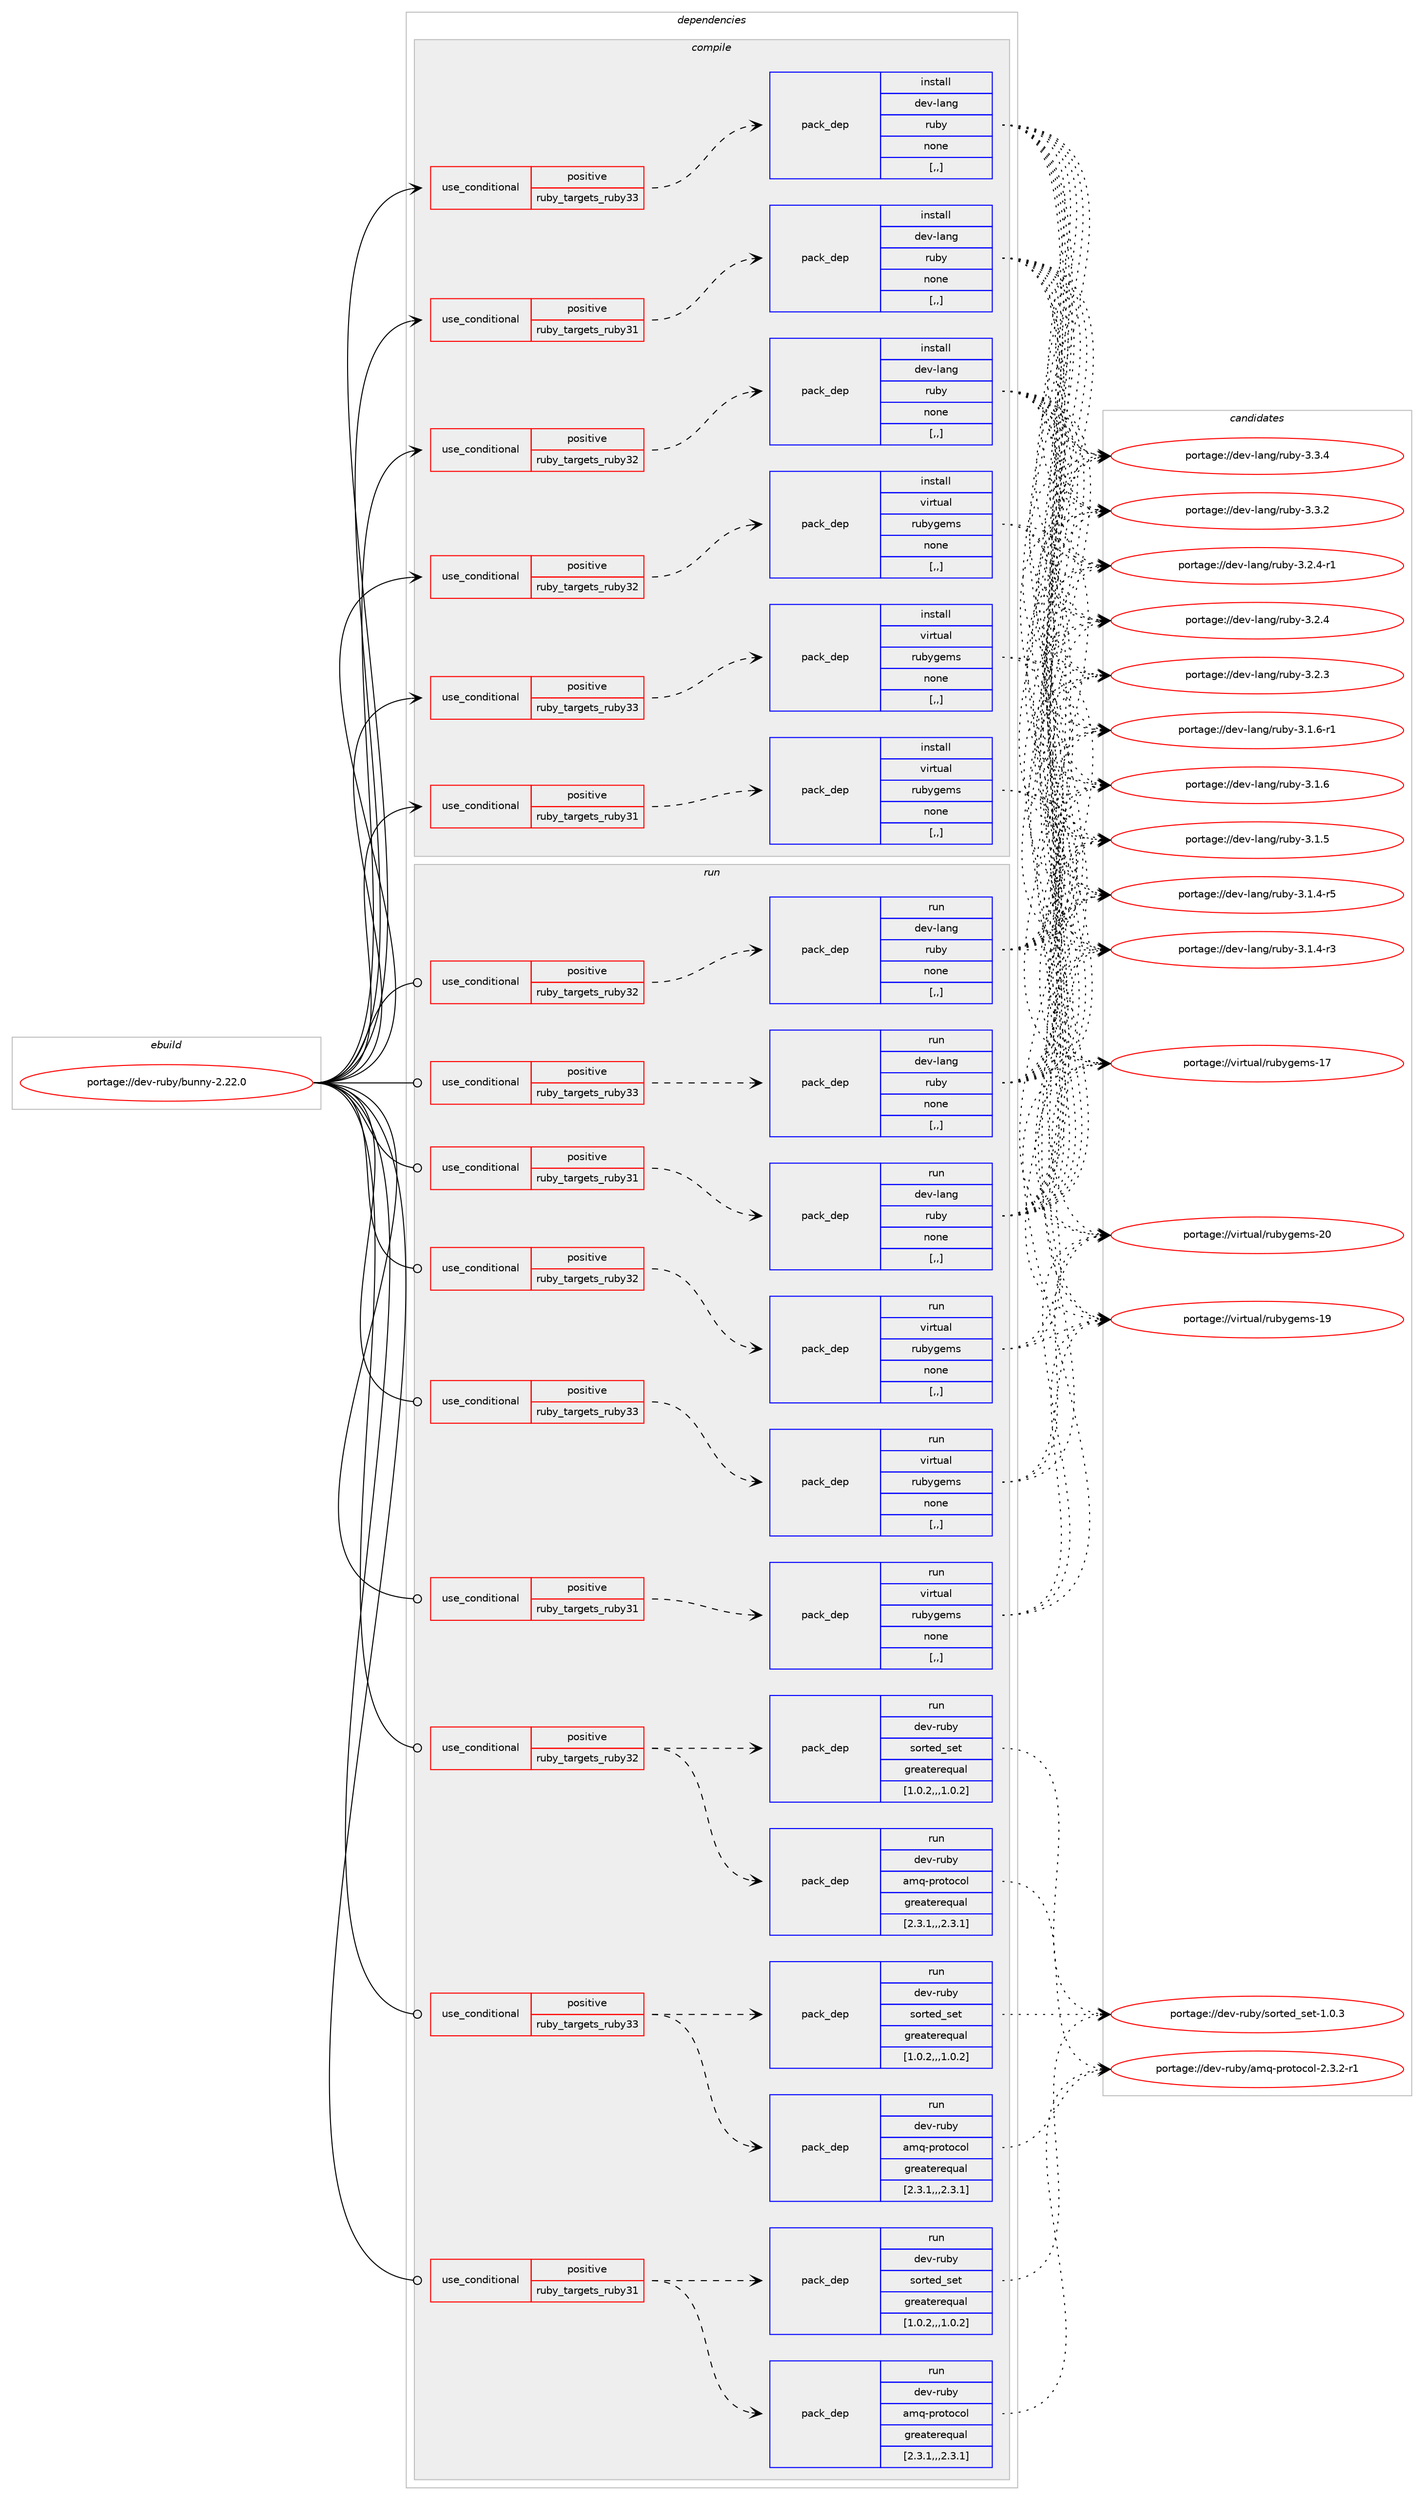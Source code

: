 digraph prolog {

# *************
# Graph options
# *************

newrank=true;
concentrate=true;
compound=true;
graph [rankdir=LR,fontname=Helvetica,fontsize=10,ranksep=1.5];#, ranksep=2.5, nodesep=0.2];
edge  [arrowhead=vee];
node  [fontname=Helvetica,fontsize=10];

# **********
# The ebuild
# **********

subgraph cluster_leftcol {
color=gray;
rank=same;
label=<<i>ebuild</i>>;
id [label="portage://dev-ruby/bunny-2.22.0", color=red, width=4, href="../dev-ruby/bunny-2.22.0.svg"];
}

# ****************
# The dependencies
# ****************

subgraph cluster_midcol {
color=gray;
label=<<i>dependencies</i>>;
subgraph cluster_compile {
fillcolor="#eeeeee";
style=filled;
label=<<i>compile</i>>;
subgraph cond45143 {
dependency178006 [label=<<TABLE BORDER="0" CELLBORDER="1" CELLSPACING="0" CELLPADDING="4"><TR><TD ROWSPAN="3" CELLPADDING="10">use_conditional</TD></TR><TR><TD>positive</TD></TR><TR><TD>ruby_targets_ruby31</TD></TR></TABLE>>, shape=none, color=red];
subgraph pack131584 {
dependency178007 [label=<<TABLE BORDER="0" CELLBORDER="1" CELLSPACING="0" CELLPADDING="4" WIDTH="220"><TR><TD ROWSPAN="6" CELLPADDING="30">pack_dep</TD></TR><TR><TD WIDTH="110">install</TD></TR><TR><TD>dev-lang</TD></TR><TR><TD>ruby</TD></TR><TR><TD>none</TD></TR><TR><TD>[,,]</TD></TR></TABLE>>, shape=none, color=blue];
}
dependency178006:e -> dependency178007:w [weight=20,style="dashed",arrowhead="vee"];
}
id:e -> dependency178006:w [weight=20,style="solid",arrowhead="vee"];
subgraph cond45144 {
dependency178008 [label=<<TABLE BORDER="0" CELLBORDER="1" CELLSPACING="0" CELLPADDING="4"><TR><TD ROWSPAN="3" CELLPADDING="10">use_conditional</TD></TR><TR><TD>positive</TD></TR><TR><TD>ruby_targets_ruby31</TD></TR></TABLE>>, shape=none, color=red];
subgraph pack131585 {
dependency178009 [label=<<TABLE BORDER="0" CELLBORDER="1" CELLSPACING="0" CELLPADDING="4" WIDTH="220"><TR><TD ROWSPAN="6" CELLPADDING="30">pack_dep</TD></TR><TR><TD WIDTH="110">install</TD></TR><TR><TD>virtual</TD></TR><TR><TD>rubygems</TD></TR><TR><TD>none</TD></TR><TR><TD>[,,]</TD></TR></TABLE>>, shape=none, color=blue];
}
dependency178008:e -> dependency178009:w [weight=20,style="dashed",arrowhead="vee"];
}
id:e -> dependency178008:w [weight=20,style="solid",arrowhead="vee"];
subgraph cond45145 {
dependency178010 [label=<<TABLE BORDER="0" CELLBORDER="1" CELLSPACING="0" CELLPADDING="4"><TR><TD ROWSPAN="3" CELLPADDING="10">use_conditional</TD></TR><TR><TD>positive</TD></TR><TR><TD>ruby_targets_ruby32</TD></TR></TABLE>>, shape=none, color=red];
subgraph pack131586 {
dependency178011 [label=<<TABLE BORDER="0" CELLBORDER="1" CELLSPACING="0" CELLPADDING="4" WIDTH="220"><TR><TD ROWSPAN="6" CELLPADDING="30">pack_dep</TD></TR><TR><TD WIDTH="110">install</TD></TR><TR><TD>dev-lang</TD></TR><TR><TD>ruby</TD></TR><TR><TD>none</TD></TR><TR><TD>[,,]</TD></TR></TABLE>>, shape=none, color=blue];
}
dependency178010:e -> dependency178011:w [weight=20,style="dashed",arrowhead="vee"];
}
id:e -> dependency178010:w [weight=20,style="solid",arrowhead="vee"];
subgraph cond45146 {
dependency178012 [label=<<TABLE BORDER="0" CELLBORDER="1" CELLSPACING="0" CELLPADDING="4"><TR><TD ROWSPAN="3" CELLPADDING="10">use_conditional</TD></TR><TR><TD>positive</TD></TR><TR><TD>ruby_targets_ruby32</TD></TR></TABLE>>, shape=none, color=red];
subgraph pack131587 {
dependency178013 [label=<<TABLE BORDER="0" CELLBORDER="1" CELLSPACING="0" CELLPADDING="4" WIDTH="220"><TR><TD ROWSPAN="6" CELLPADDING="30">pack_dep</TD></TR><TR><TD WIDTH="110">install</TD></TR><TR><TD>virtual</TD></TR><TR><TD>rubygems</TD></TR><TR><TD>none</TD></TR><TR><TD>[,,]</TD></TR></TABLE>>, shape=none, color=blue];
}
dependency178012:e -> dependency178013:w [weight=20,style="dashed",arrowhead="vee"];
}
id:e -> dependency178012:w [weight=20,style="solid",arrowhead="vee"];
subgraph cond45147 {
dependency178014 [label=<<TABLE BORDER="0" CELLBORDER="1" CELLSPACING="0" CELLPADDING="4"><TR><TD ROWSPAN="3" CELLPADDING="10">use_conditional</TD></TR><TR><TD>positive</TD></TR><TR><TD>ruby_targets_ruby33</TD></TR></TABLE>>, shape=none, color=red];
subgraph pack131588 {
dependency178015 [label=<<TABLE BORDER="0" CELLBORDER="1" CELLSPACING="0" CELLPADDING="4" WIDTH="220"><TR><TD ROWSPAN="6" CELLPADDING="30">pack_dep</TD></TR><TR><TD WIDTH="110">install</TD></TR><TR><TD>dev-lang</TD></TR><TR><TD>ruby</TD></TR><TR><TD>none</TD></TR><TR><TD>[,,]</TD></TR></TABLE>>, shape=none, color=blue];
}
dependency178014:e -> dependency178015:w [weight=20,style="dashed",arrowhead="vee"];
}
id:e -> dependency178014:w [weight=20,style="solid",arrowhead="vee"];
subgraph cond45148 {
dependency178016 [label=<<TABLE BORDER="0" CELLBORDER="1" CELLSPACING="0" CELLPADDING="4"><TR><TD ROWSPAN="3" CELLPADDING="10">use_conditional</TD></TR><TR><TD>positive</TD></TR><TR><TD>ruby_targets_ruby33</TD></TR></TABLE>>, shape=none, color=red];
subgraph pack131589 {
dependency178017 [label=<<TABLE BORDER="0" CELLBORDER="1" CELLSPACING="0" CELLPADDING="4" WIDTH="220"><TR><TD ROWSPAN="6" CELLPADDING="30">pack_dep</TD></TR><TR><TD WIDTH="110">install</TD></TR><TR><TD>virtual</TD></TR><TR><TD>rubygems</TD></TR><TR><TD>none</TD></TR><TR><TD>[,,]</TD></TR></TABLE>>, shape=none, color=blue];
}
dependency178016:e -> dependency178017:w [weight=20,style="dashed",arrowhead="vee"];
}
id:e -> dependency178016:w [weight=20,style="solid",arrowhead="vee"];
}
subgraph cluster_compileandrun {
fillcolor="#eeeeee";
style=filled;
label=<<i>compile and run</i>>;
}
subgraph cluster_run {
fillcolor="#eeeeee";
style=filled;
label=<<i>run</i>>;
subgraph cond45149 {
dependency178018 [label=<<TABLE BORDER="0" CELLBORDER="1" CELLSPACING="0" CELLPADDING="4"><TR><TD ROWSPAN="3" CELLPADDING="10">use_conditional</TD></TR><TR><TD>positive</TD></TR><TR><TD>ruby_targets_ruby31</TD></TR></TABLE>>, shape=none, color=red];
subgraph pack131590 {
dependency178019 [label=<<TABLE BORDER="0" CELLBORDER="1" CELLSPACING="0" CELLPADDING="4" WIDTH="220"><TR><TD ROWSPAN="6" CELLPADDING="30">pack_dep</TD></TR><TR><TD WIDTH="110">run</TD></TR><TR><TD>dev-lang</TD></TR><TR><TD>ruby</TD></TR><TR><TD>none</TD></TR><TR><TD>[,,]</TD></TR></TABLE>>, shape=none, color=blue];
}
dependency178018:e -> dependency178019:w [weight=20,style="dashed",arrowhead="vee"];
}
id:e -> dependency178018:w [weight=20,style="solid",arrowhead="odot"];
subgraph cond45150 {
dependency178020 [label=<<TABLE BORDER="0" CELLBORDER="1" CELLSPACING="0" CELLPADDING="4"><TR><TD ROWSPAN="3" CELLPADDING="10">use_conditional</TD></TR><TR><TD>positive</TD></TR><TR><TD>ruby_targets_ruby31</TD></TR></TABLE>>, shape=none, color=red];
subgraph pack131591 {
dependency178021 [label=<<TABLE BORDER="0" CELLBORDER="1" CELLSPACING="0" CELLPADDING="4" WIDTH="220"><TR><TD ROWSPAN="6" CELLPADDING="30">pack_dep</TD></TR><TR><TD WIDTH="110">run</TD></TR><TR><TD>dev-ruby</TD></TR><TR><TD>amq-protocol</TD></TR><TR><TD>greaterequal</TD></TR><TR><TD>[2.3.1,,,2.3.1]</TD></TR></TABLE>>, shape=none, color=blue];
}
dependency178020:e -> dependency178021:w [weight=20,style="dashed",arrowhead="vee"];
subgraph pack131592 {
dependency178022 [label=<<TABLE BORDER="0" CELLBORDER="1" CELLSPACING="0" CELLPADDING="4" WIDTH="220"><TR><TD ROWSPAN="6" CELLPADDING="30">pack_dep</TD></TR><TR><TD WIDTH="110">run</TD></TR><TR><TD>dev-ruby</TD></TR><TR><TD>sorted_set</TD></TR><TR><TD>greaterequal</TD></TR><TR><TD>[1.0.2,,,1.0.2]</TD></TR></TABLE>>, shape=none, color=blue];
}
dependency178020:e -> dependency178022:w [weight=20,style="dashed",arrowhead="vee"];
}
id:e -> dependency178020:w [weight=20,style="solid",arrowhead="odot"];
subgraph cond45151 {
dependency178023 [label=<<TABLE BORDER="0" CELLBORDER="1" CELLSPACING="0" CELLPADDING="4"><TR><TD ROWSPAN="3" CELLPADDING="10">use_conditional</TD></TR><TR><TD>positive</TD></TR><TR><TD>ruby_targets_ruby31</TD></TR></TABLE>>, shape=none, color=red];
subgraph pack131593 {
dependency178024 [label=<<TABLE BORDER="0" CELLBORDER="1" CELLSPACING="0" CELLPADDING="4" WIDTH="220"><TR><TD ROWSPAN="6" CELLPADDING="30">pack_dep</TD></TR><TR><TD WIDTH="110">run</TD></TR><TR><TD>virtual</TD></TR><TR><TD>rubygems</TD></TR><TR><TD>none</TD></TR><TR><TD>[,,]</TD></TR></TABLE>>, shape=none, color=blue];
}
dependency178023:e -> dependency178024:w [weight=20,style="dashed",arrowhead="vee"];
}
id:e -> dependency178023:w [weight=20,style="solid",arrowhead="odot"];
subgraph cond45152 {
dependency178025 [label=<<TABLE BORDER="0" CELLBORDER="1" CELLSPACING="0" CELLPADDING="4"><TR><TD ROWSPAN="3" CELLPADDING="10">use_conditional</TD></TR><TR><TD>positive</TD></TR><TR><TD>ruby_targets_ruby32</TD></TR></TABLE>>, shape=none, color=red];
subgraph pack131594 {
dependency178026 [label=<<TABLE BORDER="0" CELLBORDER="1" CELLSPACING="0" CELLPADDING="4" WIDTH="220"><TR><TD ROWSPAN="6" CELLPADDING="30">pack_dep</TD></TR><TR><TD WIDTH="110">run</TD></TR><TR><TD>dev-lang</TD></TR><TR><TD>ruby</TD></TR><TR><TD>none</TD></TR><TR><TD>[,,]</TD></TR></TABLE>>, shape=none, color=blue];
}
dependency178025:e -> dependency178026:w [weight=20,style="dashed",arrowhead="vee"];
}
id:e -> dependency178025:w [weight=20,style="solid",arrowhead="odot"];
subgraph cond45153 {
dependency178027 [label=<<TABLE BORDER="0" CELLBORDER="1" CELLSPACING="0" CELLPADDING="4"><TR><TD ROWSPAN="3" CELLPADDING="10">use_conditional</TD></TR><TR><TD>positive</TD></TR><TR><TD>ruby_targets_ruby32</TD></TR></TABLE>>, shape=none, color=red];
subgraph pack131595 {
dependency178028 [label=<<TABLE BORDER="0" CELLBORDER="1" CELLSPACING="0" CELLPADDING="4" WIDTH="220"><TR><TD ROWSPAN="6" CELLPADDING="30">pack_dep</TD></TR><TR><TD WIDTH="110">run</TD></TR><TR><TD>dev-ruby</TD></TR><TR><TD>amq-protocol</TD></TR><TR><TD>greaterequal</TD></TR><TR><TD>[2.3.1,,,2.3.1]</TD></TR></TABLE>>, shape=none, color=blue];
}
dependency178027:e -> dependency178028:w [weight=20,style="dashed",arrowhead="vee"];
subgraph pack131596 {
dependency178029 [label=<<TABLE BORDER="0" CELLBORDER="1" CELLSPACING="0" CELLPADDING="4" WIDTH="220"><TR><TD ROWSPAN="6" CELLPADDING="30">pack_dep</TD></TR><TR><TD WIDTH="110">run</TD></TR><TR><TD>dev-ruby</TD></TR><TR><TD>sorted_set</TD></TR><TR><TD>greaterequal</TD></TR><TR><TD>[1.0.2,,,1.0.2]</TD></TR></TABLE>>, shape=none, color=blue];
}
dependency178027:e -> dependency178029:w [weight=20,style="dashed",arrowhead="vee"];
}
id:e -> dependency178027:w [weight=20,style="solid",arrowhead="odot"];
subgraph cond45154 {
dependency178030 [label=<<TABLE BORDER="0" CELLBORDER="1" CELLSPACING="0" CELLPADDING="4"><TR><TD ROWSPAN="3" CELLPADDING="10">use_conditional</TD></TR><TR><TD>positive</TD></TR><TR><TD>ruby_targets_ruby32</TD></TR></TABLE>>, shape=none, color=red];
subgraph pack131597 {
dependency178031 [label=<<TABLE BORDER="0" CELLBORDER="1" CELLSPACING="0" CELLPADDING="4" WIDTH="220"><TR><TD ROWSPAN="6" CELLPADDING="30">pack_dep</TD></TR><TR><TD WIDTH="110">run</TD></TR><TR><TD>virtual</TD></TR><TR><TD>rubygems</TD></TR><TR><TD>none</TD></TR><TR><TD>[,,]</TD></TR></TABLE>>, shape=none, color=blue];
}
dependency178030:e -> dependency178031:w [weight=20,style="dashed",arrowhead="vee"];
}
id:e -> dependency178030:w [weight=20,style="solid",arrowhead="odot"];
subgraph cond45155 {
dependency178032 [label=<<TABLE BORDER="0" CELLBORDER="1" CELLSPACING="0" CELLPADDING="4"><TR><TD ROWSPAN="3" CELLPADDING="10">use_conditional</TD></TR><TR><TD>positive</TD></TR><TR><TD>ruby_targets_ruby33</TD></TR></TABLE>>, shape=none, color=red];
subgraph pack131598 {
dependency178033 [label=<<TABLE BORDER="0" CELLBORDER="1" CELLSPACING="0" CELLPADDING="4" WIDTH="220"><TR><TD ROWSPAN="6" CELLPADDING="30">pack_dep</TD></TR><TR><TD WIDTH="110">run</TD></TR><TR><TD>dev-lang</TD></TR><TR><TD>ruby</TD></TR><TR><TD>none</TD></TR><TR><TD>[,,]</TD></TR></TABLE>>, shape=none, color=blue];
}
dependency178032:e -> dependency178033:w [weight=20,style="dashed",arrowhead="vee"];
}
id:e -> dependency178032:w [weight=20,style="solid",arrowhead="odot"];
subgraph cond45156 {
dependency178034 [label=<<TABLE BORDER="0" CELLBORDER="1" CELLSPACING="0" CELLPADDING="4"><TR><TD ROWSPAN="3" CELLPADDING="10">use_conditional</TD></TR><TR><TD>positive</TD></TR><TR><TD>ruby_targets_ruby33</TD></TR></TABLE>>, shape=none, color=red];
subgraph pack131599 {
dependency178035 [label=<<TABLE BORDER="0" CELLBORDER="1" CELLSPACING="0" CELLPADDING="4" WIDTH="220"><TR><TD ROWSPAN="6" CELLPADDING="30">pack_dep</TD></TR><TR><TD WIDTH="110">run</TD></TR><TR><TD>dev-ruby</TD></TR><TR><TD>amq-protocol</TD></TR><TR><TD>greaterequal</TD></TR><TR><TD>[2.3.1,,,2.3.1]</TD></TR></TABLE>>, shape=none, color=blue];
}
dependency178034:e -> dependency178035:w [weight=20,style="dashed",arrowhead="vee"];
subgraph pack131600 {
dependency178036 [label=<<TABLE BORDER="0" CELLBORDER="1" CELLSPACING="0" CELLPADDING="4" WIDTH="220"><TR><TD ROWSPAN="6" CELLPADDING="30">pack_dep</TD></TR><TR><TD WIDTH="110">run</TD></TR><TR><TD>dev-ruby</TD></TR><TR><TD>sorted_set</TD></TR><TR><TD>greaterequal</TD></TR><TR><TD>[1.0.2,,,1.0.2]</TD></TR></TABLE>>, shape=none, color=blue];
}
dependency178034:e -> dependency178036:w [weight=20,style="dashed",arrowhead="vee"];
}
id:e -> dependency178034:w [weight=20,style="solid",arrowhead="odot"];
subgraph cond45157 {
dependency178037 [label=<<TABLE BORDER="0" CELLBORDER="1" CELLSPACING="0" CELLPADDING="4"><TR><TD ROWSPAN="3" CELLPADDING="10">use_conditional</TD></TR><TR><TD>positive</TD></TR><TR><TD>ruby_targets_ruby33</TD></TR></TABLE>>, shape=none, color=red];
subgraph pack131601 {
dependency178038 [label=<<TABLE BORDER="0" CELLBORDER="1" CELLSPACING="0" CELLPADDING="4" WIDTH="220"><TR><TD ROWSPAN="6" CELLPADDING="30">pack_dep</TD></TR><TR><TD WIDTH="110">run</TD></TR><TR><TD>virtual</TD></TR><TR><TD>rubygems</TD></TR><TR><TD>none</TD></TR><TR><TD>[,,]</TD></TR></TABLE>>, shape=none, color=blue];
}
dependency178037:e -> dependency178038:w [weight=20,style="dashed",arrowhead="vee"];
}
id:e -> dependency178037:w [weight=20,style="solid",arrowhead="odot"];
}
}

# **************
# The candidates
# **************

subgraph cluster_choices {
rank=same;
color=gray;
label=<<i>candidates</i>>;

subgraph choice131584 {
color=black;
nodesep=1;
choice10010111845108971101034711411798121455146514652 [label="portage://dev-lang/ruby-3.3.4", color=red, width=4,href="../dev-lang/ruby-3.3.4.svg"];
choice10010111845108971101034711411798121455146514650 [label="portage://dev-lang/ruby-3.3.2", color=red, width=4,href="../dev-lang/ruby-3.3.2.svg"];
choice100101118451089711010347114117981214551465046524511449 [label="portage://dev-lang/ruby-3.2.4-r1", color=red, width=4,href="../dev-lang/ruby-3.2.4-r1.svg"];
choice10010111845108971101034711411798121455146504652 [label="portage://dev-lang/ruby-3.2.4", color=red, width=4,href="../dev-lang/ruby-3.2.4.svg"];
choice10010111845108971101034711411798121455146504651 [label="portage://dev-lang/ruby-3.2.3", color=red, width=4,href="../dev-lang/ruby-3.2.3.svg"];
choice100101118451089711010347114117981214551464946544511449 [label="portage://dev-lang/ruby-3.1.6-r1", color=red, width=4,href="../dev-lang/ruby-3.1.6-r1.svg"];
choice10010111845108971101034711411798121455146494654 [label="portage://dev-lang/ruby-3.1.6", color=red, width=4,href="../dev-lang/ruby-3.1.6.svg"];
choice10010111845108971101034711411798121455146494653 [label="portage://dev-lang/ruby-3.1.5", color=red, width=4,href="../dev-lang/ruby-3.1.5.svg"];
choice100101118451089711010347114117981214551464946524511453 [label="portage://dev-lang/ruby-3.1.4-r5", color=red, width=4,href="../dev-lang/ruby-3.1.4-r5.svg"];
choice100101118451089711010347114117981214551464946524511451 [label="portage://dev-lang/ruby-3.1.4-r3", color=red, width=4,href="../dev-lang/ruby-3.1.4-r3.svg"];
dependency178007:e -> choice10010111845108971101034711411798121455146514652:w [style=dotted,weight="100"];
dependency178007:e -> choice10010111845108971101034711411798121455146514650:w [style=dotted,weight="100"];
dependency178007:e -> choice100101118451089711010347114117981214551465046524511449:w [style=dotted,weight="100"];
dependency178007:e -> choice10010111845108971101034711411798121455146504652:w [style=dotted,weight="100"];
dependency178007:e -> choice10010111845108971101034711411798121455146504651:w [style=dotted,weight="100"];
dependency178007:e -> choice100101118451089711010347114117981214551464946544511449:w [style=dotted,weight="100"];
dependency178007:e -> choice10010111845108971101034711411798121455146494654:w [style=dotted,weight="100"];
dependency178007:e -> choice10010111845108971101034711411798121455146494653:w [style=dotted,weight="100"];
dependency178007:e -> choice100101118451089711010347114117981214551464946524511453:w [style=dotted,weight="100"];
dependency178007:e -> choice100101118451089711010347114117981214551464946524511451:w [style=dotted,weight="100"];
}
subgraph choice131585 {
color=black;
nodesep=1;
choice118105114116117971084711411798121103101109115455048 [label="portage://virtual/rubygems-20", color=red, width=4,href="../virtual/rubygems-20.svg"];
choice118105114116117971084711411798121103101109115454957 [label="portage://virtual/rubygems-19", color=red, width=4,href="../virtual/rubygems-19.svg"];
choice118105114116117971084711411798121103101109115454955 [label="portage://virtual/rubygems-17", color=red, width=4,href="../virtual/rubygems-17.svg"];
dependency178009:e -> choice118105114116117971084711411798121103101109115455048:w [style=dotted,weight="100"];
dependency178009:e -> choice118105114116117971084711411798121103101109115454957:w [style=dotted,weight="100"];
dependency178009:e -> choice118105114116117971084711411798121103101109115454955:w [style=dotted,weight="100"];
}
subgraph choice131586 {
color=black;
nodesep=1;
choice10010111845108971101034711411798121455146514652 [label="portage://dev-lang/ruby-3.3.4", color=red, width=4,href="../dev-lang/ruby-3.3.4.svg"];
choice10010111845108971101034711411798121455146514650 [label="portage://dev-lang/ruby-3.3.2", color=red, width=4,href="../dev-lang/ruby-3.3.2.svg"];
choice100101118451089711010347114117981214551465046524511449 [label="portage://dev-lang/ruby-3.2.4-r1", color=red, width=4,href="../dev-lang/ruby-3.2.4-r1.svg"];
choice10010111845108971101034711411798121455146504652 [label="portage://dev-lang/ruby-3.2.4", color=red, width=4,href="../dev-lang/ruby-3.2.4.svg"];
choice10010111845108971101034711411798121455146504651 [label="portage://dev-lang/ruby-3.2.3", color=red, width=4,href="../dev-lang/ruby-3.2.3.svg"];
choice100101118451089711010347114117981214551464946544511449 [label="portage://dev-lang/ruby-3.1.6-r1", color=red, width=4,href="../dev-lang/ruby-3.1.6-r1.svg"];
choice10010111845108971101034711411798121455146494654 [label="portage://dev-lang/ruby-3.1.6", color=red, width=4,href="../dev-lang/ruby-3.1.6.svg"];
choice10010111845108971101034711411798121455146494653 [label="portage://dev-lang/ruby-3.1.5", color=red, width=4,href="../dev-lang/ruby-3.1.5.svg"];
choice100101118451089711010347114117981214551464946524511453 [label="portage://dev-lang/ruby-3.1.4-r5", color=red, width=4,href="../dev-lang/ruby-3.1.4-r5.svg"];
choice100101118451089711010347114117981214551464946524511451 [label="portage://dev-lang/ruby-3.1.4-r3", color=red, width=4,href="../dev-lang/ruby-3.1.4-r3.svg"];
dependency178011:e -> choice10010111845108971101034711411798121455146514652:w [style=dotted,weight="100"];
dependency178011:e -> choice10010111845108971101034711411798121455146514650:w [style=dotted,weight="100"];
dependency178011:e -> choice100101118451089711010347114117981214551465046524511449:w [style=dotted,weight="100"];
dependency178011:e -> choice10010111845108971101034711411798121455146504652:w [style=dotted,weight="100"];
dependency178011:e -> choice10010111845108971101034711411798121455146504651:w [style=dotted,weight="100"];
dependency178011:e -> choice100101118451089711010347114117981214551464946544511449:w [style=dotted,weight="100"];
dependency178011:e -> choice10010111845108971101034711411798121455146494654:w [style=dotted,weight="100"];
dependency178011:e -> choice10010111845108971101034711411798121455146494653:w [style=dotted,weight="100"];
dependency178011:e -> choice100101118451089711010347114117981214551464946524511453:w [style=dotted,weight="100"];
dependency178011:e -> choice100101118451089711010347114117981214551464946524511451:w [style=dotted,weight="100"];
}
subgraph choice131587 {
color=black;
nodesep=1;
choice118105114116117971084711411798121103101109115455048 [label="portage://virtual/rubygems-20", color=red, width=4,href="../virtual/rubygems-20.svg"];
choice118105114116117971084711411798121103101109115454957 [label="portage://virtual/rubygems-19", color=red, width=4,href="../virtual/rubygems-19.svg"];
choice118105114116117971084711411798121103101109115454955 [label="portage://virtual/rubygems-17", color=red, width=4,href="../virtual/rubygems-17.svg"];
dependency178013:e -> choice118105114116117971084711411798121103101109115455048:w [style=dotted,weight="100"];
dependency178013:e -> choice118105114116117971084711411798121103101109115454957:w [style=dotted,weight="100"];
dependency178013:e -> choice118105114116117971084711411798121103101109115454955:w [style=dotted,weight="100"];
}
subgraph choice131588 {
color=black;
nodesep=1;
choice10010111845108971101034711411798121455146514652 [label="portage://dev-lang/ruby-3.3.4", color=red, width=4,href="../dev-lang/ruby-3.3.4.svg"];
choice10010111845108971101034711411798121455146514650 [label="portage://dev-lang/ruby-3.3.2", color=red, width=4,href="../dev-lang/ruby-3.3.2.svg"];
choice100101118451089711010347114117981214551465046524511449 [label="portage://dev-lang/ruby-3.2.4-r1", color=red, width=4,href="../dev-lang/ruby-3.2.4-r1.svg"];
choice10010111845108971101034711411798121455146504652 [label="portage://dev-lang/ruby-3.2.4", color=red, width=4,href="../dev-lang/ruby-3.2.4.svg"];
choice10010111845108971101034711411798121455146504651 [label="portage://dev-lang/ruby-3.2.3", color=red, width=4,href="../dev-lang/ruby-3.2.3.svg"];
choice100101118451089711010347114117981214551464946544511449 [label="portage://dev-lang/ruby-3.1.6-r1", color=red, width=4,href="../dev-lang/ruby-3.1.6-r1.svg"];
choice10010111845108971101034711411798121455146494654 [label="portage://dev-lang/ruby-3.1.6", color=red, width=4,href="../dev-lang/ruby-3.1.6.svg"];
choice10010111845108971101034711411798121455146494653 [label="portage://dev-lang/ruby-3.1.5", color=red, width=4,href="../dev-lang/ruby-3.1.5.svg"];
choice100101118451089711010347114117981214551464946524511453 [label="portage://dev-lang/ruby-3.1.4-r5", color=red, width=4,href="../dev-lang/ruby-3.1.4-r5.svg"];
choice100101118451089711010347114117981214551464946524511451 [label="portage://dev-lang/ruby-3.1.4-r3", color=red, width=4,href="../dev-lang/ruby-3.1.4-r3.svg"];
dependency178015:e -> choice10010111845108971101034711411798121455146514652:w [style=dotted,weight="100"];
dependency178015:e -> choice10010111845108971101034711411798121455146514650:w [style=dotted,weight="100"];
dependency178015:e -> choice100101118451089711010347114117981214551465046524511449:w [style=dotted,weight="100"];
dependency178015:e -> choice10010111845108971101034711411798121455146504652:w [style=dotted,weight="100"];
dependency178015:e -> choice10010111845108971101034711411798121455146504651:w [style=dotted,weight="100"];
dependency178015:e -> choice100101118451089711010347114117981214551464946544511449:w [style=dotted,weight="100"];
dependency178015:e -> choice10010111845108971101034711411798121455146494654:w [style=dotted,weight="100"];
dependency178015:e -> choice10010111845108971101034711411798121455146494653:w [style=dotted,weight="100"];
dependency178015:e -> choice100101118451089711010347114117981214551464946524511453:w [style=dotted,weight="100"];
dependency178015:e -> choice100101118451089711010347114117981214551464946524511451:w [style=dotted,weight="100"];
}
subgraph choice131589 {
color=black;
nodesep=1;
choice118105114116117971084711411798121103101109115455048 [label="portage://virtual/rubygems-20", color=red, width=4,href="../virtual/rubygems-20.svg"];
choice118105114116117971084711411798121103101109115454957 [label="portage://virtual/rubygems-19", color=red, width=4,href="../virtual/rubygems-19.svg"];
choice118105114116117971084711411798121103101109115454955 [label="portage://virtual/rubygems-17", color=red, width=4,href="../virtual/rubygems-17.svg"];
dependency178017:e -> choice118105114116117971084711411798121103101109115455048:w [style=dotted,weight="100"];
dependency178017:e -> choice118105114116117971084711411798121103101109115454957:w [style=dotted,weight="100"];
dependency178017:e -> choice118105114116117971084711411798121103101109115454955:w [style=dotted,weight="100"];
}
subgraph choice131590 {
color=black;
nodesep=1;
choice10010111845108971101034711411798121455146514652 [label="portage://dev-lang/ruby-3.3.4", color=red, width=4,href="../dev-lang/ruby-3.3.4.svg"];
choice10010111845108971101034711411798121455146514650 [label="portage://dev-lang/ruby-3.3.2", color=red, width=4,href="../dev-lang/ruby-3.3.2.svg"];
choice100101118451089711010347114117981214551465046524511449 [label="portage://dev-lang/ruby-3.2.4-r1", color=red, width=4,href="../dev-lang/ruby-3.2.4-r1.svg"];
choice10010111845108971101034711411798121455146504652 [label="portage://dev-lang/ruby-3.2.4", color=red, width=4,href="../dev-lang/ruby-3.2.4.svg"];
choice10010111845108971101034711411798121455146504651 [label="portage://dev-lang/ruby-3.2.3", color=red, width=4,href="../dev-lang/ruby-3.2.3.svg"];
choice100101118451089711010347114117981214551464946544511449 [label="portage://dev-lang/ruby-3.1.6-r1", color=red, width=4,href="../dev-lang/ruby-3.1.6-r1.svg"];
choice10010111845108971101034711411798121455146494654 [label="portage://dev-lang/ruby-3.1.6", color=red, width=4,href="../dev-lang/ruby-3.1.6.svg"];
choice10010111845108971101034711411798121455146494653 [label="portage://dev-lang/ruby-3.1.5", color=red, width=4,href="../dev-lang/ruby-3.1.5.svg"];
choice100101118451089711010347114117981214551464946524511453 [label="portage://dev-lang/ruby-3.1.4-r5", color=red, width=4,href="../dev-lang/ruby-3.1.4-r5.svg"];
choice100101118451089711010347114117981214551464946524511451 [label="portage://dev-lang/ruby-3.1.4-r3", color=red, width=4,href="../dev-lang/ruby-3.1.4-r3.svg"];
dependency178019:e -> choice10010111845108971101034711411798121455146514652:w [style=dotted,weight="100"];
dependency178019:e -> choice10010111845108971101034711411798121455146514650:w [style=dotted,weight="100"];
dependency178019:e -> choice100101118451089711010347114117981214551465046524511449:w [style=dotted,weight="100"];
dependency178019:e -> choice10010111845108971101034711411798121455146504652:w [style=dotted,weight="100"];
dependency178019:e -> choice10010111845108971101034711411798121455146504651:w [style=dotted,weight="100"];
dependency178019:e -> choice100101118451089711010347114117981214551464946544511449:w [style=dotted,weight="100"];
dependency178019:e -> choice10010111845108971101034711411798121455146494654:w [style=dotted,weight="100"];
dependency178019:e -> choice10010111845108971101034711411798121455146494653:w [style=dotted,weight="100"];
dependency178019:e -> choice100101118451089711010347114117981214551464946524511453:w [style=dotted,weight="100"];
dependency178019:e -> choice100101118451089711010347114117981214551464946524511451:w [style=dotted,weight="100"];
}
subgraph choice131591 {
color=black;
nodesep=1;
choice1001011184511411798121479710911345112114111116111991111084550465146504511449 [label="portage://dev-ruby/amq-protocol-2.3.2-r1", color=red, width=4,href="../dev-ruby/amq-protocol-2.3.2-r1.svg"];
dependency178021:e -> choice1001011184511411798121479710911345112114111116111991111084550465146504511449:w [style=dotted,weight="100"];
}
subgraph choice131592 {
color=black;
nodesep=1;
choice10010111845114117981214711511111411610110095115101116454946484651 [label="portage://dev-ruby/sorted_set-1.0.3", color=red, width=4,href="../dev-ruby/sorted_set-1.0.3.svg"];
dependency178022:e -> choice10010111845114117981214711511111411610110095115101116454946484651:w [style=dotted,weight="100"];
}
subgraph choice131593 {
color=black;
nodesep=1;
choice118105114116117971084711411798121103101109115455048 [label="portage://virtual/rubygems-20", color=red, width=4,href="../virtual/rubygems-20.svg"];
choice118105114116117971084711411798121103101109115454957 [label="portage://virtual/rubygems-19", color=red, width=4,href="../virtual/rubygems-19.svg"];
choice118105114116117971084711411798121103101109115454955 [label="portage://virtual/rubygems-17", color=red, width=4,href="../virtual/rubygems-17.svg"];
dependency178024:e -> choice118105114116117971084711411798121103101109115455048:w [style=dotted,weight="100"];
dependency178024:e -> choice118105114116117971084711411798121103101109115454957:w [style=dotted,weight="100"];
dependency178024:e -> choice118105114116117971084711411798121103101109115454955:w [style=dotted,weight="100"];
}
subgraph choice131594 {
color=black;
nodesep=1;
choice10010111845108971101034711411798121455146514652 [label="portage://dev-lang/ruby-3.3.4", color=red, width=4,href="../dev-lang/ruby-3.3.4.svg"];
choice10010111845108971101034711411798121455146514650 [label="portage://dev-lang/ruby-3.3.2", color=red, width=4,href="../dev-lang/ruby-3.3.2.svg"];
choice100101118451089711010347114117981214551465046524511449 [label="portage://dev-lang/ruby-3.2.4-r1", color=red, width=4,href="../dev-lang/ruby-3.2.4-r1.svg"];
choice10010111845108971101034711411798121455146504652 [label="portage://dev-lang/ruby-3.2.4", color=red, width=4,href="../dev-lang/ruby-3.2.4.svg"];
choice10010111845108971101034711411798121455146504651 [label="portage://dev-lang/ruby-3.2.3", color=red, width=4,href="../dev-lang/ruby-3.2.3.svg"];
choice100101118451089711010347114117981214551464946544511449 [label="portage://dev-lang/ruby-3.1.6-r1", color=red, width=4,href="../dev-lang/ruby-3.1.6-r1.svg"];
choice10010111845108971101034711411798121455146494654 [label="portage://dev-lang/ruby-3.1.6", color=red, width=4,href="../dev-lang/ruby-3.1.6.svg"];
choice10010111845108971101034711411798121455146494653 [label="portage://dev-lang/ruby-3.1.5", color=red, width=4,href="../dev-lang/ruby-3.1.5.svg"];
choice100101118451089711010347114117981214551464946524511453 [label="portage://dev-lang/ruby-3.1.4-r5", color=red, width=4,href="../dev-lang/ruby-3.1.4-r5.svg"];
choice100101118451089711010347114117981214551464946524511451 [label="portage://dev-lang/ruby-3.1.4-r3", color=red, width=4,href="../dev-lang/ruby-3.1.4-r3.svg"];
dependency178026:e -> choice10010111845108971101034711411798121455146514652:w [style=dotted,weight="100"];
dependency178026:e -> choice10010111845108971101034711411798121455146514650:w [style=dotted,weight="100"];
dependency178026:e -> choice100101118451089711010347114117981214551465046524511449:w [style=dotted,weight="100"];
dependency178026:e -> choice10010111845108971101034711411798121455146504652:w [style=dotted,weight="100"];
dependency178026:e -> choice10010111845108971101034711411798121455146504651:w [style=dotted,weight="100"];
dependency178026:e -> choice100101118451089711010347114117981214551464946544511449:w [style=dotted,weight="100"];
dependency178026:e -> choice10010111845108971101034711411798121455146494654:w [style=dotted,weight="100"];
dependency178026:e -> choice10010111845108971101034711411798121455146494653:w [style=dotted,weight="100"];
dependency178026:e -> choice100101118451089711010347114117981214551464946524511453:w [style=dotted,weight="100"];
dependency178026:e -> choice100101118451089711010347114117981214551464946524511451:w [style=dotted,weight="100"];
}
subgraph choice131595 {
color=black;
nodesep=1;
choice1001011184511411798121479710911345112114111116111991111084550465146504511449 [label="portage://dev-ruby/amq-protocol-2.3.2-r1", color=red, width=4,href="../dev-ruby/amq-protocol-2.3.2-r1.svg"];
dependency178028:e -> choice1001011184511411798121479710911345112114111116111991111084550465146504511449:w [style=dotted,weight="100"];
}
subgraph choice131596 {
color=black;
nodesep=1;
choice10010111845114117981214711511111411610110095115101116454946484651 [label="portage://dev-ruby/sorted_set-1.0.3", color=red, width=4,href="../dev-ruby/sorted_set-1.0.3.svg"];
dependency178029:e -> choice10010111845114117981214711511111411610110095115101116454946484651:w [style=dotted,weight="100"];
}
subgraph choice131597 {
color=black;
nodesep=1;
choice118105114116117971084711411798121103101109115455048 [label="portage://virtual/rubygems-20", color=red, width=4,href="../virtual/rubygems-20.svg"];
choice118105114116117971084711411798121103101109115454957 [label="portage://virtual/rubygems-19", color=red, width=4,href="../virtual/rubygems-19.svg"];
choice118105114116117971084711411798121103101109115454955 [label="portage://virtual/rubygems-17", color=red, width=4,href="../virtual/rubygems-17.svg"];
dependency178031:e -> choice118105114116117971084711411798121103101109115455048:w [style=dotted,weight="100"];
dependency178031:e -> choice118105114116117971084711411798121103101109115454957:w [style=dotted,weight="100"];
dependency178031:e -> choice118105114116117971084711411798121103101109115454955:w [style=dotted,weight="100"];
}
subgraph choice131598 {
color=black;
nodesep=1;
choice10010111845108971101034711411798121455146514652 [label="portage://dev-lang/ruby-3.3.4", color=red, width=4,href="../dev-lang/ruby-3.3.4.svg"];
choice10010111845108971101034711411798121455146514650 [label="portage://dev-lang/ruby-3.3.2", color=red, width=4,href="../dev-lang/ruby-3.3.2.svg"];
choice100101118451089711010347114117981214551465046524511449 [label="portage://dev-lang/ruby-3.2.4-r1", color=red, width=4,href="../dev-lang/ruby-3.2.4-r1.svg"];
choice10010111845108971101034711411798121455146504652 [label="portage://dev-lang/ruby-3.2.4", color=red, width=4,href="../dev-lang/ruby-3.2.4.svg"];
choice10010111845108971101034711411798121455146504651 [label="portage://dev-lang/ruby-3.2.3", color=red, width=4,href="../dev-lang/ruby-3.2.3.svg"];
choice100101118451089711010347114117981214551464946544511449 [label="portage://dev-lang/ruby-3.1.6-r1", color=red, width=4,href="../dev-lang/ruby-3.1.6-r1.svg"];
choice10010111845108971101034711411798121455146494654 [label="portage://dev-lang/ruby-3.1.6", color=red, width=4,href="../dev-lang/ruby-3.1.6.svg"];
choice10010111845108971101034711411798121455146494653 [label="portage://dev-lang/ruby-3.1.5", color=red, width=4,href="../dev-lang/ruby-3.1.5.svg"];
choice100101118451089711010347114117981214551464946524511453 [label="portage://dev-lang/ruby-3.1.4-r5", color=red, width=4,href="../dev-lang/ruby-3.1.4-r5.svg"];
choice100101118451089711010347114117981214551464946524511451 [label="portage://dev-lang/ruby-3.1.4-r3", color=red, width=4,href="../dev-lang/ruby-3.1.4-r3.svg"];
dependency178033:e -> choice10010111845108971101034711411798121455146514652:w [style=dotted,weight="100"];
dependency178033:e -> choice10010111845108971101034711411798121455146514650:w [style=dotted,weight="100"];
dependency178033:e -> choice100101118451089711010347114117981214551465046524511449:w [style=dotted,weight="100"];
dependency178033:e -> choice10010111845108971101034711411798121455146504652:w [style=dotted,weight="100"];
dependency178033:e -> choice10010111845108971101034711411798121455146504651:w [style=dotted,weight="100"];
dependency178033:e -> choice100101118451089711010347114117981214551464946544511449:w [style=dotted,weight="100"];
dependency178033:e -> choice10010111845108971101034711411798121455146494654:w [style=dotted,weight="100"];
dependency178033:e -> choice10010111845108971101034711411798121455146494653:w [style=dotted,weight="100"];
dependency178033:e -> choice100101118451089711010347114117981214551464946524511453:w [style=dotted,weight="100"];
dependency178033:e -> choice100101118451089711010347114117981214551464946524511451:w [style=dotted,weight="100"];
}
subgraph choice131599 {
color=black;
nodesep=1;
choice1001011184511411798121479710911345112114111116111991111084550465146504511449 [label="portage://dev-ruby/amq-protocol-2.3.2-r1", color=red, width=4,href="../dev-ruby/amq-protocol-2.3.2-r1.svg"];
dependency178035:e -> choice1001011184511411798121479710911345112114111116111991111084550465146504511449:w [style=dotted,weight="100"];
}
subgraph choice131600 {
color=black;
nodesep=1;
choice10010111845114117981214711511111411610110095115101116454946484651 [label="portage://dev-ruby/sorted_set-1.0.3", color=red, width=4,href="../dev-ruby/sorted_set-1.0.3.svg"];
dependency178036:e -> choice10010111845114117981214711511111411610110095115101116454946484651:w [style=dotted,weight="100"];
}
subgraph choice131601 {
color=black;
nodesep=1;
choice118105114116117971084711411798121103101109115455048 [label="portage://virtual/rubygems-20", color=red, width=4,href="../virtual/rubygems-20.svg"];
choice118105114116117971084711411798121103101109115454957 [label="portage://virtual/rubygems-19", color=red, width=4,href="../virtual/rubygems-19.svg"];
choice118105114116117971084711411798121103101109115454955 [label="portage://virtual/rubygems-17", color=red, width=4,href="../virtual/rubygems-17.svg"];
dependency178038:e -> choice118105114116117971084711411798121103101109115455048:w [style=dotted,weight="100"];
dependency178038:e -> choice118105114116117971084711411798121103101109115454957:w [style=dotted,weight="100"];
dependency178038:e -> choice118105114116117971084711411798121103101109115454955:w [style=dotted,weight="100"];
}
}

}
